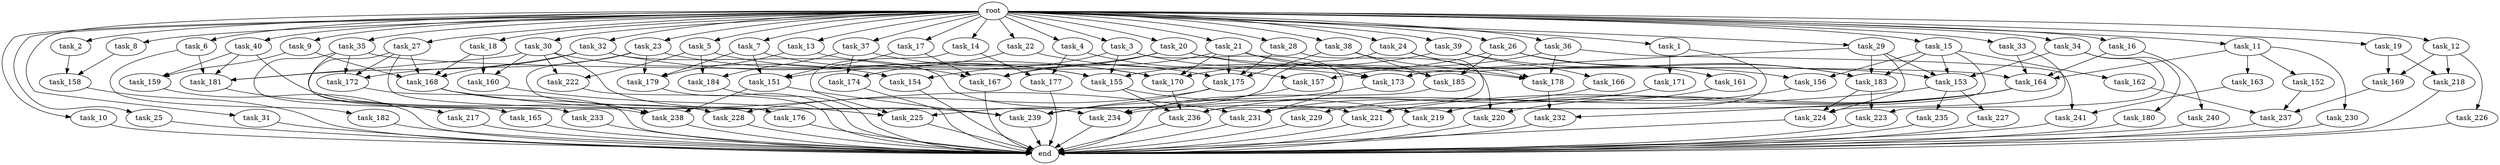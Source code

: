 digraph G {
  root [size="0.000000"];
  task_1 [size="2.048000"];
  task_2 [size="2.048000"];
  task_3 [size="2.048000"];
  task_4 [size="2.048000"];
  task_5 [size="2.048000"];
  task_6 [size="2.048000"];
  task_7 [size="2.048000"];
  task_8 [size="2.048000"];
  task_9 [size="2.048000"];
  task_10 [size="2.048000"];
  task_11 [size="2.048000"];
  task_12 [size="2.048000"];
  task_13 [size="2.048000"];
  task_14 [size="2.048000"];
  task_15 [size="2.048000"];
  task_16 [size="2.048000"];
  task_17 [size="2.048000"];
  task_18 [size="2.048000"];
  task_19 [size="2.048000"];
  task_20 [size="2.048000"];
  task_21 [size="2.048000"];
  task_22 [size="2.048000"];
  task_23 [size="2.048000"];
  task_24 [size="2.048000"];
  task_25 [size="2.048000"];
  task_26 [size="2.048000"];
  task_27 [size="2.048000"];
  task_28 [size="2.048000"];
  task_29 [size="2.048000"];
  task_30 [size="2.048000"];
  task_31 [size="2.048000"];
  task_32 [size="2.048000"];
  task_33 [size="2.048000"];
  task_34 [size="2.048000"];
  task_35 [size="2.048000"];
  task_36 [size="2.048000"];
  task_37 [size="2.048000"];
  task_38 [size="2.048000"];
  task_39 [size="2.048000"];
  task_40 [size="2.048000"];
  task_151 [size="1133871366.144000"];
  task_152 [size="1099511627.776000"];
  task_153 [size="2250562863.104000"];
  task_154 [size="2817498546.176000"];
  task_155 [size="4930622455.808001"];
  task_156 [size="1872605741.056000"];
  task_157 [size="2783138807.808000"];
  task_158 [size="429496729.600000"];
  task_159 [size="1992864825.344000"];
  task_160 [size="1717986918.400000"];
  task_161 [size="1391569403.904000"];
  task_162 [size="154618822.656000"];
  task_163 [size="1099511627.776000"];
  task_164 [size="4209067950.080000"];
  task_165 [size="618475290.624000"];
  task_166 [size="1391569403.904000"];
  task_167 [size="2851858284.544000"];
  task_168 [size="3796751089.664000"];
  task_169 [size="1821066133.504000"];
  task_170 [size="3315714752.512000"];
  task_171 [size="429496729.600000"];
  task_172 [size="3401614098.432000"];
  task_173 [size="3384434229.248000"];
  task_174 [size="1374389534.720000"];
  task_175 [size="4758823763.968000"];
  task_176 [size="1391569403.904000"];
  task_177 [size="2010044694.528000"];
  task_178 [size="2027224563.712000"];
  task_179 [size="2765958938.624000"];
  task_180 [size="274877906.944000"];
  task_181 [size="1717986918.400000"];
  task_182 [size="274877906.944000"];
  task_183 [size="4329327034.368000"];
  task_184 [size="1529008357.376000"];
  task_185 [size="4209067950.080000"];
  task_217 [size="154618822.656000"];
  task_218 [size="1821066133.504000"];
  task_219 [size="2886218022.912000"];
  task_220 [size="2559800508.416000"];
  task_221 [size="2216203124.736000"];
  task_222 [size="1529008357.376000"];
  task_223 [size="1374389534.720000"];
  task_224 [size="3590592659.456000"];
  task_225 [size="1116691496.960000"];
  task_226 [size="1391569403.904000"];
  task_227 [size="429496729.600000"];
  task_228 [size="429496729.600000"];
  task_229 [size="1391569403.904000"];
  task_230 [size="1099511627.776000"];
  task_231 [size="3401614098.432000"];
  task_232 [size="3435973836.800000"];
  task_233 [size="1391569403.904000"];
  task_234 [size="2095944040.448000"];
  task_235 [size="429496729.600000"];
  task_236 [size="996432412.672000"];
  task_237 [size="3659312136.192000"];
  task_238 [size="2559800508.416000"];
  task_239 [size="2250562863.104000"];
  task_240 [size="1391569403.904000"];
  task_241 [size="704374636.544000"];
  end [size="0.000000"];

  root -> task_1 [size="1.000000"];
  root -> task_2 [size="1.000000"];
  root -> task_3 [size="1.000000"];
  root -> task_4 [size="1.000000"];
  root -> task_5 [size="1.000000"];
  root -> task_6 [size="1.000000"];
  root -> task_7 [size="1.000000"];
  root -> task_8 [size="1.000000"];
  root -> task_9 [size="1.000000"];
  root -> task_10 [size="1.000000"];
  root -> task_11 [size="1.000000"];
  root -> task_12 [size="1.000000"];
  root -> task_13 [size="1.000000"];
  root -> task_14 [size="1.000000"];
  root -> task_15 [size="1.000000"];
  root -> task_16 [size="1.000000"];
  root -> task_17 [size="1.000000"];
  root -> task_18 [size="1.000000"];
  root -> task_19 [size="1.000000"];
  root -> task_20 [size="1.000000"];
  root -> task_21 [size="1.000000"];
  root -> task_22 [size="1.000000"];
  root -> task_23 [size="1.000000"];
  root -> task_24 [size="1.000000"];
  root -> task_25 [size="1.000000"];
  root -> task_26 [size="1.000000"];
  root -> task_27 [size="1.000000"];
  root -> task_28 [size="1.000000"];
  root -> task_29 [size="1.000000"];
  root -> task_30 [size="1.000000"];
  root -> task_31 [size="1.000000"];
  root -> task_32 [size="1.000000"];
  root -> task_33 [size="1.000000"];
  root -> task_34 [size="1.000000"];
  root -> task_35 [size="1.000000"];
  root -> task_36 [size="1.000000"];
  root -> task_37 [size="1.000000"];
  root -> task_38 [size="1.000000"];
  root -> task_39 [size="1.000000"];
  root -> task_40 [size="1.000000"];
  task_1 -> task_171 [size="209715200.000000"];
  task_1 -> task_221 [size="209715200.000000"];
  task_2 -> task_158 [size="75497472.000000"];
  task_3 -> task_154 [size="838860800.000000"];
  task_3 -> task_155 [size="838860800.000000"];
  task_3 -> task_185 [size="838860800.000000"];
  task_3 -> task_231 [size="838860800.000000"];
  task_4 -> task_157 [size="679477248.000000"];
  task_4 -> task_177 [size="679477248.000000"];
  task_5 -> task_155 [size="209715200.000000"];
  task_5 -> task_184 [size="209715200.000000"];
  task_5 -> task_222 [size="209715200.000000"];
  task_6 -> task_181 [size="134217728.000000"];
  task_6 -> task_182 [size="134217728.000000"];
  task_7 -> task_151 [size="134217728.000000"];
  task_7 -> task_167 [size="134217728.000000"];
  task_7 -> task_179 [size="134217728.000000"];
  task_8 -> task_158 [size="134217728.000000"];
  task_9 -> task_159 [size="838860800.000000"];
  task_9 -> task_168 [size="838860800.000000"];
  task_10 -> end [size="1.000000"];
  task_11 -> task_152 [size="536870912.000000"];
  task_11 -> task_163 [size="536870912.000000"];
  task_11 -> task_164 [size="536870912.000000"];
  task_11 -> task_230 [size="536870912.000000"];
  task_12 -> task_169 [size="679477248.000000"];
  task_12 -> task_218 [size="679477248.000000"];
  task_12 -> task_226 [size="679477248.000000"];
  task_13 -> task_170 [size="536870912.000000"];
  task_13 -> task_179 [size="536870912.000000"];
  task_14 -> task_177 [size="301989888.000000"];
  task_14 -> task_225 [size="301989888.000000"];
  task_15 -> task_153 [size="75497472.000000"];
  task_15 -> task_156 [size="75497472.000000"];
  task_15 -> task_162 [size="75497472.000000"];
  task_15 -> task_183 [size="75497472.000000"];
  task_15 -> task_231 [size="75497472.000000"];
  task_16 -> task_164 [size="679477248.000000"];
  task_16 -> task_240 [size="679477248.000000"];
  task_17 -> task_151 [size="209715200.000000"];
  task_17 -> task_167 [size="209715200.000000"];
  task_18 -> task_160 [size="301989888.000000"];
  task_18 -> task_168 [size="301989888.000000"];
  task_19 -> task_169 [size="209715200.000000"];
  task_19 -> task_218 [size="209715200.000000"];
  task_20 -> task_151 [size="209715200.000000"];
  task_20 -> task_153 [size="209715200.000000"];
  task_20 -> task_167 [size="209715200.000000"];
  task_20 -> task_178 [size="209715200.000000"];
  task_21 -> task_156 [size="838860800.000000"];
  task_21 -> task_167 [size="838860800.000000"];
  task_21 -> task_170 [size="838860800.000000"];
  task_21 -> task_173 [size="838860800.000000"];
  task_21 -> task_175 [size="838860800.000000"];
  task_22 -> task_173 [size="134217728.000000"];
  task_22 -> task_174 [size="134217728.000000"];
  task_23 -> task_155 [size="679477248.000000"];
  task_23 -> task_172 [size="679477248.000000"];
  task_23 -> task_176 [size="679477248.000000"];
  task_23 -> task_179 [size="679477248.000000"];
  task_24 -> task_178 [size="33554432.000000"];
  task_24 -> task_225 [size="33554432.000000"];
  task_24 -> task_236 [size="33554432.000000"];
  task_25 -> end [size="1.000000"];
  task_26 -> task_157 [size="679477248.000000"];
  task_26 -> task_161 [size="679477248.000000"];
  task_26 -> task_183 [size="679477248.000000"];
  task_26 -> task_185 [size="679477248.000000"];
  task_27 -> task_168 [size="679477248.000000"];
  task_27 -> task_172 [size="679477248.000000"];
  task_27 -> task_233 [size="679477248.000000"];
  task_27 -> task_234 [size="679477248.000000"];
  task_28 -> task_175 [size="411041792.000000"];
  task_28 -> task_220 [size="411041792.000000"];
  task_29 -> task_153 [size="679477248.000000"];
  task_29 -> task_173 [size="679477248.000000"];
  task_29 -> task_183 [size="679477248.000000"];
  task_29 -> task_224 [size="679477248.000000"];
  task_30 -> task_154 [size="536870912.000000"];
  task_30 -> task_160 [size="536870912.000000"];
  task_30 -> task_181 [size="536870912.000000"];
  task_30 -> task_222 [size="536870912.000000"];
  task_30 -> task_239 [size="536870912.000000"];
  task_31 -> end [size="1.000000"];
  task_32 -> task_168 [size="33554432.000000"];
  task_32 -> task_170 [size="33554432.000000"];
  task_32 -> task_181 [size="33554432.000000"];
  task_32 -> task_221 [size="33554432.000000"];
  task_33 -> task_164 [size="536870912.000000"];
  task_33 -> task_224 [size="536870912.000000"];
  task_34 -> task_153 [size="134217728.000000"];
  task_34 -> task_180 [size="134217728.000000"];
  task_34 -> task_223 [size="134217728.000000"];
  task_35 -> task_164 [size="301989888.000000"];
  task_35 -> task_165 [size="301989888.000000"];
  task_35 -> task_172 [size="301989888.000000"];
  task_35 -> task_238 [size="301989888.000000"];
  task_36 -> task_170 [size="209715200.000000"];
  task_36 -> task_178 [size="209715200.000000"];
  task_36 -> task_241 [size="209715200.000000"];
  task_37 -> task_174 [size="536870912.000000"];
  task_37 -> task_175 [size="536870912.000000"];
  task_37 -> task_184 [size="536870912.000000"];
  task_38 -> task_175 [size="536870912.000000"];
  task_38 -> task_178 [size="536870912.000000"];
  task_38 -> task_185 [size="536870912.000000"];
  task_39 -> task_155 [size="679477248.000000"];
  task_39 -> task_166 [size="679477248.000000"];
  task_39 -> task_183 [size="679477248.000000"];
  task_40 -> task_159 [size="134217728.000000"];
  task_40 -> task_181 [size="134217728.000000"];
  task_40 -> task_228 [size="134217728.000000"];
  task_151 -> task_238 [size="411041792.000000"];
  task_151 -> task_239 [size="411041792.000000"];
  task_152 -> task_237 [size="838860800.000000"];
  task_153 -> task_227 [size="209715200.000000"];
  task_153 -> task_234 [size="209715200.000000"];
  task_153 -> task_235 [size="209715200.000000"];
  task_154 -> end [size="1.000000"];
  task_155 -> task_219 [size="33554432.000000"];
  task_155 -> task_236 [size="33554432.000000"];
  task_156 -> task_219 [size="536870912.000000"];
  task_157 -> task_239 [size="75497472.000000"];
  task_158 -> end [size="1.000000"];
  task_159 -> end [size="1.000000"];
  task_160 -> task_225 [size="209715200.000000"];
  task_161 -> task_229 [size="679477248.000000"];
  task_162 -> task_237 [size="536870912.000000"];
  task_163 -> task_241 [size="134217728.000000"];
  task_164 -> task_219 [size="838860800.000000"];
  task_164 -> task_220 [size="838860800.000000"];
  task_164 -> task_221 [size="838860800.000000"];
  task_164 -> task_232 [size="838860800.000000"];
  task_165 -> end [size="1.000000"];
  task_166 -> task_231 [size="209715200.000000"];
  task_167 -> end [size="1.000000"];
  task_168 -> task_231 [size="536870912.000000"];
  task_168 -> task_238 [size="536870912.000000"];
  task_169 -> task_237 [size="411041792.000000"];
  task_170 -> task_236 [size="209715200.000000"];
  task_171 -> task_236 [size="209715200.000000"];
  task_172 -> end [size="1.000000"];
  task_173 -> task_234 [size="134217728.000000"];
  task_174 -> end [size="1.000000"];
  task_175 -> task_228 [size="75497472.000000"];
  task_175 -> task_239 [size="75497472.000000"];
  task_176 -> end [size="1.000000"];
  task_177 -> end [size="1.000000"];
  task_178 -> task_232 [size="838860800.000000"];
  task_179 -> end [size="1.000000"];
  task_180 -> end [size="1.000000"];
  task_181 -> task_217 [size="75497472.000000"];
  task_182 -> end [size="1.000000"];
  task_183 -> task_223 [size="536870912.000000"];
  task_183 -> task_224 [size="536870912.000000"];
  task_184 -> end [size="1.000000"];
  task_185 -> end [size="1.000000"];
  task_217 -> end [size="1.000000"];
  task_218 -> end [size="1.000000"];
  task_219 -> end [size="1.000000"];
  task_220 -> end [size="1.000000"];
  task_221 -> end [size="1.000000"];
  task_222 -> end [size="1.000000"];
  task_223 -> end [size="1.000000"];
  task_224 -> end [size="1.000000"];
  task_225 -> end [size="1.000000"];
  task_226 -> end [size="1.000000"];
  task_227 -> end [size="1.000000"];
  task_228 -> end [size="1.000000"];
  task_229 -> end [size="1.000000"];
  task_230 -> end [size="1.000000"];
  task_231 -> end [size="1.000000"];
  task_232 -> end [size="1.000000"];
  task_233 -> end [size="1.000000"];
  task_234 -> end [size="1.000000"];
  task_235 -> end [size="1.000000"];
  task_236 -> end [size="1.000000"];
  task_237 -> end [size="1.000000"];
  task_238 -> end [size="1.000000"];
  task_239 -> end [size="1.000000"];
  task_240 -> end [size="1.000000"];
  task_241 -> end [size="1.000000"];
}
